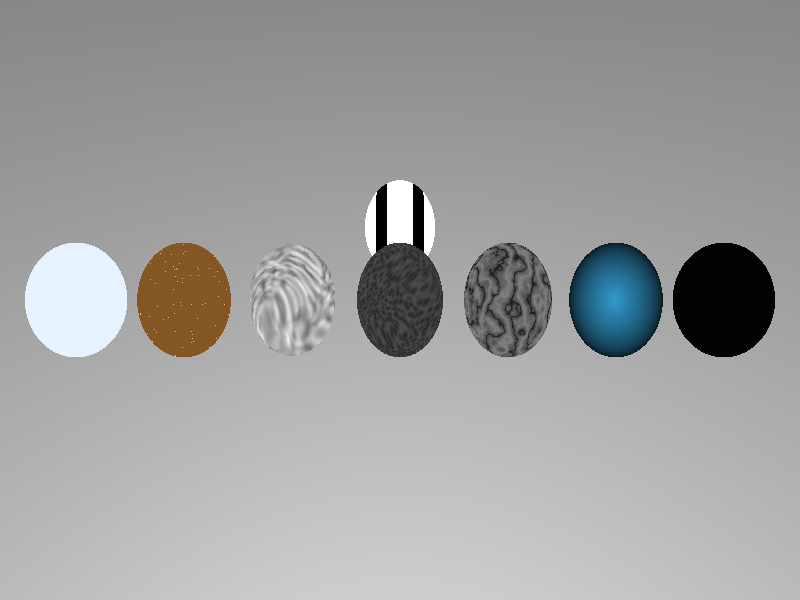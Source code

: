 // Asteroid
#include "colors.inc"
#include "shapes.inc"
#include "textures.inc"
#include "stones.inc"
#include "woods.inc"
#include "glass.inc"
#include "metals.inc"  
#include "functions.inc"
#version 3.6;
camera {location <  1.2500e+00,  5.0000e+00,  3.0000e+0> 
        sky   <  0.0000e+00,  0.0000e+00,  1.0000e+00> 
        look_at <  1.2500e+0,  0.0000e+00,  0.0000e+0> 
        up <  0.0000e+00,  9.0000e-01,  0.0000e+00> 
        right <  1.6000e+00,  0.0000e+00,  0.0000e+00> 
        }   
light_source {<  10.5000e+00,  20.0000e+00,  5.0000e+01> color 1.5}
light_source {<  0.0000e+00,  20.0000e+00,  0.0000e+0> color 0.2}  
// ==============================================================
// =======================Asteroid===============================
// ==============================================================
#declare BASE_SHAPE=
function
{
  sqrt(x*x+y*y+z*z) - 0.5
}

#declare CRATER_SHAPE_TEMPLT=
function
{
  pigment
  {
    crackle form <1.5,0,0>
    color_map
    {
      [0 rgb <1.0,1.0,1.0>]
      [0.75 rgb <0.0,0.0,0.0>]
      [1 rgb <0.2,0.2,0.2>]
    }
    cubic_wave
  }
}

#declare CRATER_SHAPE=
function(x,y,z,S)
{
  CRATER_SHAPE_TEMPLT(x/S,y/S,z/S).red
}

#declare asteroid=
  texture   { pigment {  bozo    color_map { [0 rgb <0.3,0.3,0.3>] [1 rgb <1.0,1.0,1.0>] }  scale 0.2 
                         warp { turbulence .5  octaves 3  omega 1.0 lambda .7 } scale 0.5 }
                 finish {ambient 0.0 diffuse 1.0 brilliance 1.0 specular 0.1 roughness 0.08 } 
                 normal { agate 0.13 scale 0.08 }   }
                 
isosurface{
  function{
      BASE_SHAPE(x, y, z)    
      + .04 * CRATER_SHAPE(x,y,z,.35) 
      + .015 * CRATER_SHAPE(x+10,y+10,z+10,.15)
      + .015 * CRATER_SHAPE(x,y,z,.1)
      + .005 * CRATER_SHAPE(z+1,x+3,y+2,.05)

  }
  contained_by{box{-1.2 1.2}}
  threshold 0
  texture{asteroid}
}
// ==============================================================
// =======================Asteroid Regolith======================
// ==============================================================
#declare asteroid_regolith_1= 
  texture   { pigment {  crackle form <1.0,0,0>  color_map { [0 rgb <0.15,0.15,0.15>] [1 rgb <0.3,0.3,0.3>] } cubic_wave  scale 0.1 
                         warp { turbulence .5  octaves 3  omega 1.0 lambda .7 } scale 0.5 } 
              finish {ambient 0.0 diffuse 1.0 brilliance 2.0 specular 0.05 roughness 0.1 } 
              normal { agate 0.13 scale 0.08 }   }
sphere {<   1.25,  0.0,   0.0>,    0.5 
    texture {asteroid_regolith_1}
}   
// ==============================================================
// =======================Asteroid Regolith======================
// ==============================================================
      
#declare White_Marble_Map = 
color_map { 
    [0.0 rgb <0.5, 0.5, 0.5>] 
    [0.8 rgb <0.3, 0.3, 0.3>] 
    [1.0 rgb <0.1, 0.1, 0.1>] 
} 
#declare White_Marble = 
pigment { 
    marble    turbulence 1.0    color_map { White_Marble_Map } 
} 
#declare asteroid_regolith_2= 
  texture {pigment { White_Marble} finish {ambient 0.0 diffuse 0.7 brilliance 2.0 specular 0.05 roughness 0.1} normal { agate 0.13 scale 0.08 }} 
#declare Rubber = 
  texture{ pigment{ aoi color_map{ 
	[0.00 rgb <.0075, .0175, .0025>] 
	[0.55 rgb <.020, .022, .024>] 
	[0.65 rgb <.004, .004, .004>] 
	[0.85 rgb <.006, .002, .001>] 
	[1.00 rgb <.007, .004, .001>]} 
    poly_wave 1.25  scale 0.1  } 
    normal {bozo 0.2 scale 0.25} 
    finish{ specular .015  roughness .075  brilliance 0.275 
    } 
}   
sphere {<   2.5,  0.0,   0.0>,    0.5 
    texture {asteroid_regolith_2 scale 0.2}}
// ==============================================================
// =======================Robot==================================
// ==============================================================
#declare PaintColor = color SkyBlue;
 
#declare PaintBright =
 
    pigment{
         PaintColor
        }
 
#declare PaintDark =
 
    pigment{
         PaintColor / 10
        }
 
#declare CarPaint = 
  texture{
    pigment{
         aoi
         pigment_map{
           //[0.0 PaintDark]
           [0.5 PaintDark]
           [1.0 PaintBright]
         }
        }
    normal {bozo 0.05 scale 0.1}
    finish{
         specular 0.4
         roughness 0.05 
         metallic
         diffuse 0.25
         brilliance 1
         reflection{ 0.05   
         }
    }
  }  
sphere {<   3.75,  0.0,   0.0>,    0.5 
    texture {CarPaint}}
    
// ==============================================================
// =======================Robot==================================
// ==============================================================
#declare PaintColor = color White;
 
#declare PaintBright =
 
    pigment{
         PaintColor
        }
 
#declare PaintDark =
 
    pigment{
         PaintColor / 2
        }
 
#declare CarPaint = 
  texture{
    pigment{
         aoi
         pigment_map{
           //[0.0 PaintDark]
           [0.5 PaintDark]
           [1.0 PaintBright]
         }
        }
    normal {bozo 0.05 scale 0.1}
    finish{
         diffuse 0.4
         brilliance 0.6
         reflection{
                rgb <.05, .05, .05>, rgb<.2,.2,.2>
                fresnel on       
         }
    }
  }
plane { <0, 0, 1>, -0.5
    texture {CarPaint}
}
// ==============================================================
// =======================Robot==================================
// ==============================================================
#declare Leather =
 
  texture{
    pigment{
      crackle
      metric 3
      turbulence .25
      color_map{
	[0.00 rgb <.015, .008, .004>]
	[0.25 rgb <.017, .008, .004>]
	[0.50 rgb <.010, .002, .004>]
	[0.75 rgb <.008, .002, .004>]
	[1.00 rgb <.006, .002, .003>]
      }
    scale 0.1
    }
    normal{
      crackle
      metric 3
      turbulence .25
      //granite .16
      scale 0.1
    }
    finish{
      specular .04
      roughness .1
    }
  }
sphere {<   5.0,  0.0,   0.0>,    0.5 
    texture {Leather}}
// ==============================================================
// =======================Sand===================================
// ==============================================================    
#declare Sand=
  texture{  pigment{ color rgb <.518, .339, .138> }
    normal{ bumps 5 scale 0.05 }
    finish{ specular .3 roughness .8 }
  }
 
  texture{ pigment{ wrinkles scale 0.05 color_map{
	[0.0 color rgbt <1, .847, .644, 0>]
	[0.2 color rgbt <.658, .456, .270, 1>]
	[0.4 color rgbt <.270, .191, .067, .25>]
	[0.6 color rgbt <.947, .723, .468, 0>]
	[0.8 color rgbt <.356, .250, .047, 1>]
	[1.0 color rgbt <.171, .136, .1, 1>]
      }
    }
  }
sphere {<   -1.25,  0.0,   0.0>,    0.5 
    texture {Sand scale 0.1}}
// ==============================================================
// =======================Snow===================================
// ==============================================================     
#declare Snow =
  texture{ 
    pigment{
      color rgb <0.9, 0.95, 1>
    }
    normal{
      gradient y .5
      slope_map {
	[0 <.1, .1>]
	[0.25 <.25, 0>] 
	[0.5 <.1, -.1>] 
	[0.75 <.25, 0>] 
	[1 <.1, .1>] 
      }
      turbulence 0.5
      scale 3
    }
    finish{
      brilliance 0.75
      phong 0.1
      phong_size 5
      subsurface {translucency <0.1, 0.31, 0.48>}
      //emission .2
      //use with  radiosity instead
    }
  }
 
  texture{
    pigment{
      color rgbt <1, 1, 1, .9>
    }
    normal{
      bumps 5
      scale .05  
    }
    finish{
      specular 1
      roughness .01
    }
  }
 
   texture{
    pigment{
      color rgbt <1, 1, 1, .9>
    }
    normal{
      bumps 3
      scale .1
    }
   }
sphere {<   -2.5,  0.0,   0.0>,    0.5 
    texture {Snow scale 0.2}}         
// ==============================================================
// =======================Stripe===================================
// ==============================================================     
#declare Stripe= 
  texture {pigment { 
               gradient <1,0,0> color_map {[0.0 color rgb<0,0,0>]
                                           [0.15 color rgb<0,0,0>]
                                           [0.15 color rgb<1,1,1>]
                                           [0.85 color rgb<1,1,1>]
                                           [0.85 color rgb<0,0,0>]
                                           [1.0 color rgb<0,0,0>]}
              scale 0.5}
finish {ambient 0.0 diffuse 0.7 brilliance 2.0 specular 0.05 roughness 0.1} normal { agate 0.13 scale 0.08 }}
sphere {<   1.25,  -1.5,   0.0>,    0.5 
    texture {Stripe scale 1.0}}